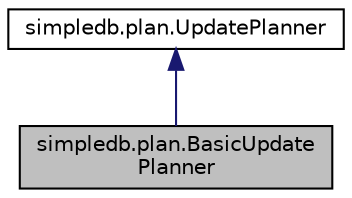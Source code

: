 digraph "simpledb.plan.BasicUpdatePlanner"
{
  edge [fontname="Helvetica",fontsize="10",labelfontname="Helvetica",labelfontsize="10"];
  node [fontname="Helvetica",fontsize="10",shape=record];
  Node0 [label="simpledb.plan.BasicUpdate\lPlanner",height=0.2,width=0.4,color="black", fillcolor="grey75", style="filled", fontcolor="black"];
  Node1 -> Node0 [dir="back",color="midnightblue",fontsize="10",style="solid",fontname="Helvetica"];
  Node1 [label="simpledb.plan.UpdatePlanner",height=0.2,width=0.4,color="black", fillcolor="white", style="filled",URL="$interfacesimpledb_1_1plan_1_1UpdatePlanner.html"];
}
